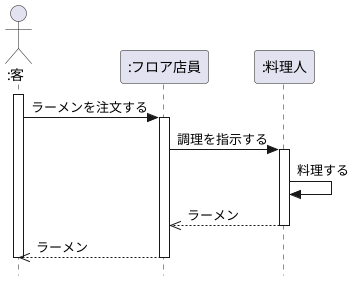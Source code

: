 @startuml
hide footbox

skinparam style strictuml /' 厳密なUMLに準拠する '/
Actor ":客" as customer
participant ":フロア店員" as clerk
participant ":料理人" as cook


activate  customer
  customer -> clerk:ラーメンを注文する

    activate  clerk
      clerk -> cook:調理を指示する
      activate  cook
        cook -> cook : 料理する
      clerk <<-- cook:ラーメン
      deactivate cook
    
  customer <<-- clerk:ラーメン
  deactivate clerk
  
deactivate customer

@enduml

